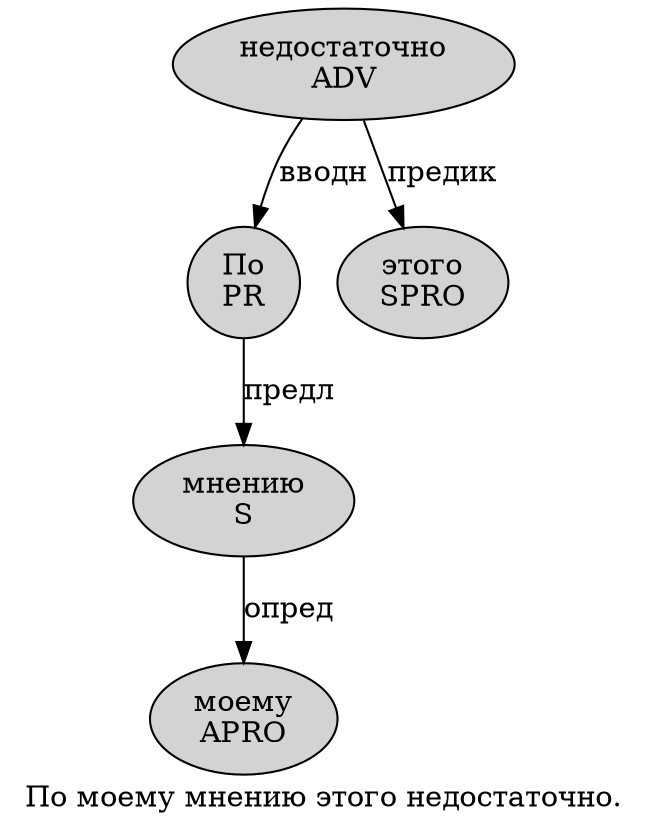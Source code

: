 digraph SENTENCE_4360 {
	graph [label="По моему мнению этого недостаточно."]
	node [style=filled]
		0 [label="По
PR" color="" fillcolor=lightgray penwidth=1 shape=ellipse]
		1 [label="моему
APRO" color="" fillcolor=lightgray penwidth=1 shape=ellipse]
		2 [label="мнению
S" color="" fillcolor=lightgray penwidth=1 shape=ellipse]
		3 [label="этого
SPRO" color="" fillcolor=lightgray penwidth=1 shape=ellipse]
		4 [label="недостаточно
ADV" color="" fillcolor=lightgray penwidth=1 shape=ellipse]
			4 -> 0 [label="вводн"]
			4 -> 3 [label="предик"]
			0 -> 2 [label="предл"]
			2 -> 1 [label="опред"]
}